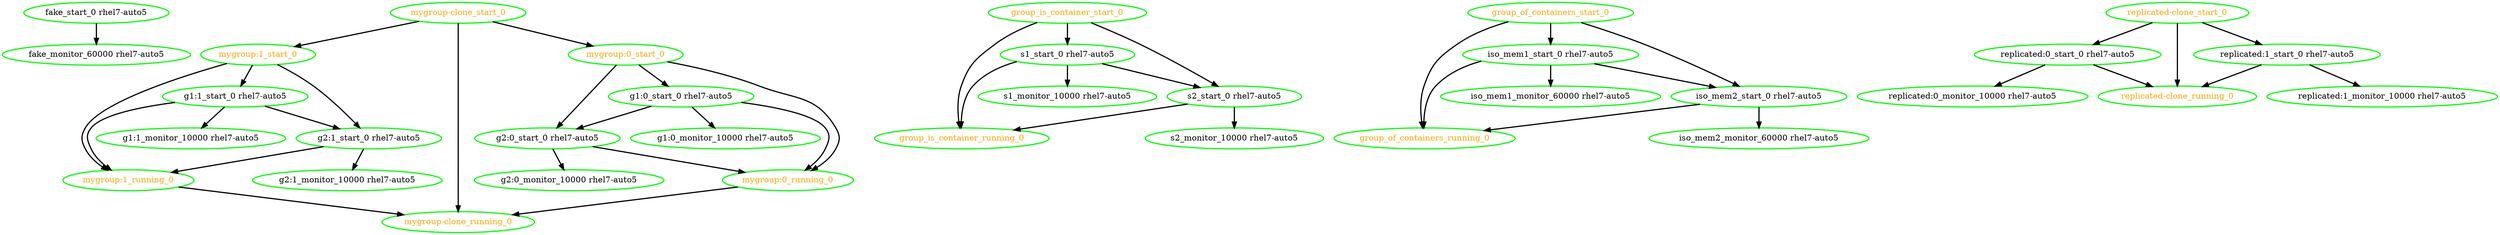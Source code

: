  digraph "g" {
"fake_monitor_60000 rhel7-auto5" [ style=bold color="green" fontcolor="black"]
"fake_start_0 rhel7-auto5" -> "fake_monitor_60000 rhel7-auto5" [ style = bold]
"fake_start_0 rhel7-auto5" [ style=bold color="green" fontcolor="black"]
"g1:0_monitor_10000 rhel7-auto5" [ style=bold color="green" fontcolor="black"]
"g1:0_start_0 rhel7-auto5" -> "g1:0_monitor_10000 rhel7-auto5" [ style = bold]
"g1:0_start_0 rhel7-auto5" -> "g2:0_start_0 rhel7-auto5" [ style = bold]
"g1:0_start_0 rhel7-auto5" -> "mygroup:0_running_0" [ style = bold]
"g1:0_start_0 rhel7-auto5" [ style=bold color="green" fontcolor="black"]
"g1:1_monitor_10000 rhel7-auto5" [ style=bold color="green" fontcolor="black"]
"g1:1_start_0 rhel7-auto5" -> "g1:1_monitor_10000 rhel7-auto5" [ style = bold]
"g1:1_start_0 rhel7-auto5" -> "g2:1_start_0 rhel7-auto5" [ style = bold]
"g1:1_start_0 rhel7-auto5" -> "mygroup:1_running_0" [ style = bold]
"g1:1_start_0 rhel7-auto5" [ style=bold color="green" fontcolor="black"]
"g2:0_monitor_10000 rhel7-auto5" [ style=bold color="green" fontcolor="black"]
"g2:0_start_0 rhel7-auto5" -> "g2:0_monitor_10000 rhel7-auto5" [ style = bold]
"g2:0_start_0 rhel7-auto5" -> "mygroup:0_running_0" [ style = bold]
"g2:0_start_0 rhel7-auto5" [ style=bold color="green" fontcolor="black"]
"g2:1_monitor_10000 rhel7-auto5" [ style=bold color="green" fontcolor="black"]
"g2:1_start_0 rhel7-auto5" -> "g2:1_monitor_10000 rhel7-auto5" [ style = bold]
"g2:1_start_0 rhel7-auto5" -> "mygroup:1_running_0" [ style = bold]
"g2:1_start_0 rhel7-auto5" [ style=bold color="green" fontcolor="black"]
"group_is_container_running_0" [ style=bold color="green" fontcolor="orange"]
"group_is_container_start_0" -> "group_is_container_running_0" [ style = bold]
"group_is_container_start_0" -> "s1_start_0 rhel7-auto5" [ style = bold]
"group_is_container_start_0" -> "s2_start_0 rhel7-auto5" [ style = bold]
"group_is_container_start_0" [ style=bold color="green" fontcolor="orange"]
"group_of_containers_running_0" [ style=bold color="green" fontcolor="orange"]
"group_of_containers_start_0" -> "group_of_containers_running_0" [ style = bold]
"group_of_containers_start_0" -> "iso_mem1_start_0 rhel7-auto5" [ style = bold]
"group_of_containers_start_0" -> "iso_mem2_start_0 rhel7-auto5" [ style = bold]
"group_of_containers_start_0" [ style=bold color="green" fontcolor="orange"]
"iso_mem1_monitor_60000 rhel7-auto5" [ style=bold color="green" fontcolor="black"]
"iso_mem1_start_0 rhel7-auto5" -> "group_of_containers_running_0" [ style = bold]
"iso_mem1_start_0 rhel7-auto5" -> "iso_mem1_monitor_60000 rhel7-auto5" [ style = bold]
"iso_mem1_start_0 rhel7-auto5" -> "iso_mem2_start_0 rhel7-auto5" [ style = bold]
"iso_mem1_start_0 rhel7-auto5" [ style=bold color="green" fontcolor="black"]
"iso_mem2_monitor_60000 rhel7-auto5" [ style=bold color="green" fontcolor="black"]
"iso_mem2_start_0 rhel7-auto5" -> "group_of_containers_running_0" [ style = bold]
"iso_mem2_start_0 rhel7-auto5" -> "iso_mem2_monitor_60000 rhel7-auto5" [ style = bold]
"iso_mem2_start_0 rhel7-auto5" [ style=bold color="green" fontcolor="black"]
"mygroup-clone_running_0" [ style=bold color="green" fontcolor="orange"]
"mygroup-clone_start_0" -> "mygroup-clone_running_0" [ style = bold]
"mygroup-clone_start_0" -> "mygroup:0_start_0" [ style = bold]
"mygroup-clone_start_0" -> "mygroup:1_start_0" [ style = bold]
"mygroup-clone_start_0" [ style=bold color="green" fontcolor="orange"]
"mygroup:0_running_0" -> "mygroup-clone_running_0" [ style = bold]
"mygroup:0_running_0" [ style=bold color="green" fontcolor="orange"]
"mygroup:0_start_0" -> "g1:0_start_0 rhel7-auto5" [ style = bold]
"mygroup:0_start_0" -> "g2:0_start_0 rhel7-auto5" [ style = bold]
"mygroup:0_start_0" -> "mygroup:0_running_0" [ style = bold]
"mygroup:0_start_0" [ style=bold color="green" fontcolor="orange"]
"mygroup:1_running_0" -> "mygroup-clone_running_0" [ style = bold]
"mygroup:1_running_0" [ style=bold color="green" fontcolor="orange"]
"mygroup:1_start_0" -> "g1:1_start_0 rhel7-auto5" [ style = bold]
"mygroup:1_start_0" -> "g2:1_start_0 rhel7-auto5" [ style = bold]
"mygroup:1_start_0" -> "mygroup:1_running_0" [ style = bold]
"mygroup:1_start_0" [ style=bold color="green" fontcolor="orange"]
"replicated-clone_running_0" [ style=bold color="green" fontcolor="orange"]
"replicated-clone_start_0" -> "replicated-clone_running_0" [ style = bold]
"replicated-clone_start_0" -> "replicated:0_start_0 rhel7-auto5" [ style = bold]
"replicated-clone_start_0" -> "replicated:1_start_0 rhel7-auto5" [ style = bold]
"replicated-clone_start_0" [ style=bold color="green" fontcolor="orange"]
"replicated:0_monitor_10000 rhel7-auto5" [ style=bold color="green" fontcolor="black"]
"replicated:0_start_0 rhel7-auto5" -> "replicated-clone_running_0" [ style = bold]
"replicated:0_start_0 rhel7-auto5" -> "replicated:0_monitor_10000 rhel7-auto5" [ style = bold]
"replicated:0_start_0 rhel7-auto5" [ style=bold color="green" fontcolor="black"]
"replicated:1_monitor_10000 rhel7-auto5" [ style=bold color="green" fontcolor="black"]
"replicated:1_start_0 rhel7-auto5" -> "replicated-clone_running_0" [ style = bold]
"replicated:1_start_0 rhel7-auto5" -> "replicated:1_monitor_10000 rhel7-auto5" [ style = bold]
"replicated:1_start_0 rhel7-auto5" [ style=bold color="green" fontcolor="black"]
"s1_monitor_10000 rhel7-auto5" [ style=bold color="green" fontcolor="black"]
"s1_start_0 rhel7-auto5" -> "group_is_container_running_0" [ style = bold]
"s1_start_0 rhel7-auto5" -> "s1_monitor_10000 rhel7-auto5" [ style = bold]
"s1_start_0 rhel7-auto5" -> "s2_start_0 rhel7-auto5" [ style = bold]
"s1_start_0 rhel7-auto5" [ style=bold color="green" fontcolor="black"]
"s2_monitor_10000 rhel7-auto5" [ style=bold color="green" fontcolor="black"]
"s2_start_0 rhel7-auto5" -> "group_is_container_running_0" [ style = bold]
"s2_start_0 rhel7-auto5" -> "s2_monitor_10000 rhel7-auto5" [ style = bold]
"s2_start_0 rhel7-auto5" [ style=bold color="green" fontcolor="black"]
}
